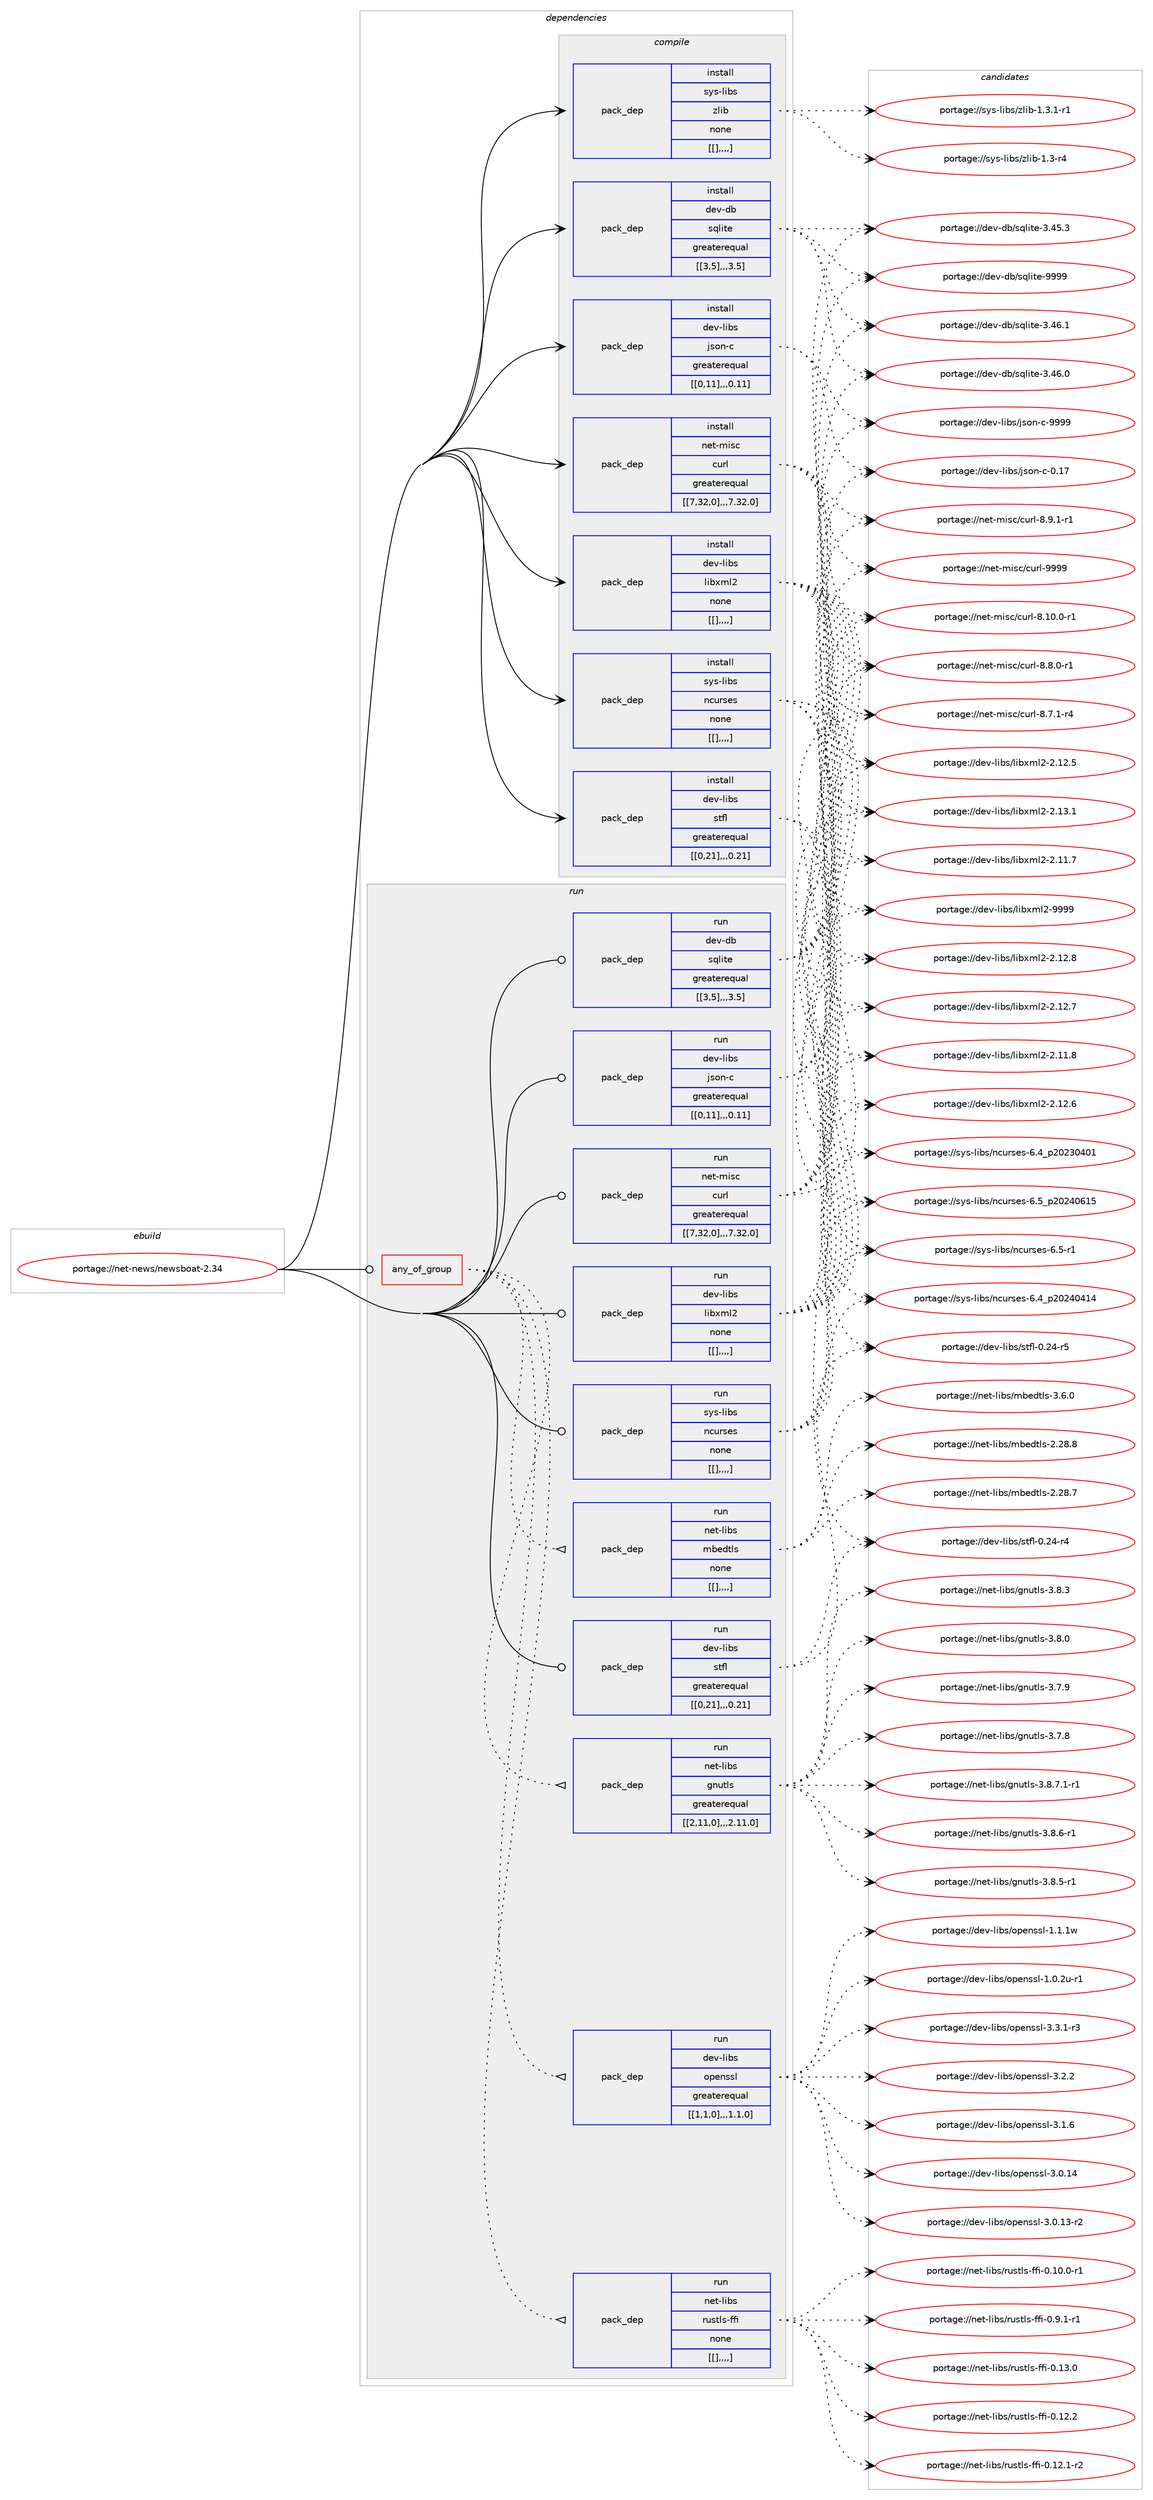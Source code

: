 digraph prolog {

# *************
# Graph options
# *************

newrank=true;
concentrate=true;
compound=true;
graph [rankdir=LR,fontname=Helvetica,fontsize=10,ranksep=1.5];#, ranksep=2.5, nodesep=0.2];
edge  [arrowhead=vee];
node  [fontname=Helvetica,fontsize=10];

# **********
# The ebuild
# **********

subgraph cluster_leftcol {
color=gray;
label=<<i>ebuild</i>>;
id [label="portage://net-news/newsboat-2.34", color=red, width=4, href="../net-news/newsboat-2.34.svg"];
}

# ****************
# The dependencies
# ****************

subgraph cluster_midcol {
color=gray;
label=<<i>dependencies</i>>;
subgraph cluster_compile {
fillcolor="#eeeeee";
style=filled;
label=<<i>compile</i>>;
subgraph pack288982 {
dependency395869 [label=<<TABLE BORDER="0" CELLBORDER="1" CELLSPACING="0" CELLPADDING="4" WIDTH="220"><TR><TD ROWSPAN="6" CELLPADDING="30">pack_dep</TD></TR><TR><TD WIDTH="110">install</TD></TR><TR><TD>dev-db</TD></TR><TR><TD>sqlite</TD></TR><TR><TD>greaterequal</TD></TR><TR><TD>[[3,5],,,3.5]</TD></TR></TABLE>>, shape=none, color=blue];
}
id:e -> dependency395869:w [weight=20,style="solid",arrowhead="vee"];
subgraph pack288983 {
dependency395870 [label=<<TABLE BORDER="0" CELLBORDER="1" CELLSPACING="0" CELLPADDING="4" WIDTH="220"><TR><TD ROWSPAN="6" CELLPADDING="30">pack_dep</TD></TR><TR><TD WIDTH="110">install</TD></TR><TR><TD>dev-libs</TD></TR><TR><TD>json-c</TD></TR><TR><TD>greaterequal</TD></TR><TR><TD>[[0,11],,,0.11]</TD></TR></TABLE>>, shape=none, color=blue];
}
id:e -> dependency395870:w [weight=20,style="solid",arrowhead="vee"];
subgraph pack288984 {
dependency395871 [label=<<TABLE BORDER="0" CELLBORDER="1" CELLSPACING="0" CELLPADDING="4" WIDTH="220"><TR><TD ROWSPAN="6" CELLPADDING="30">pack_dep</TD></TR><TR><TD WIDTH="110">install</TD></TR><TR><TD>dev-libs</TD></TR><TR><TD>libxml2</TD></TR><TR><TD>none</TD></TR><TR><TD>[[],,,,]</TD></TR></TABLE>>, shape=none, color=blue];
}
id:e -> dependency395871:w [weight=20,style="solid",arrowhead="vee"];
subgraph pack288985 {
dependency395872 [label=<<TABLE BORDER="0" CELLBORDER="1" CELLSPACING="0" CELLPADDING="4" WIDTH="220"><TR><TD ROWSPAN="6" CELLPADDING="30">pack_dep</TD></TR><TR><TD WIDTH="110">install</TD></TR><TR><TD>dev-libs</TD></TR><TR><TD>stfl</TD></TR><TR><TD>greaterequal</TD></TR><TR><TD>[[0,21],,,0.21]</TD></TR></TABLE>>, shape=none, color=blue];
}
id:e -> dependency395872:w [weight=20,style="solid",arrowhead="vee"];
subgraph pack288986 {
dependency395873 [label=<<TABLE BORDER="0" CELLBORDER="1" CELLSPACING="0" CELLPADDING="4" WIDTH="220"><TR><TD ROWSPAN="6" CELLPADDING="30">pack_dep</TD></TR><TR><TD WIDTH="110">install</TD></TR><TR><TD>net-misc</TD></TR><TR><TD>curl</TD></TR><TR><TD>greaterequal</TD></TR><TR><TD>[[7,32,0],,,7.32.0]</TD></TR></TABLE>>, shape=none, color=blue];
}
id:e -> dependency395873:w [weight=20,style="solid",arrowhead="vee"];
subgraph pack288987 {
dependency395874 [label=<<TABLE BORDER="0" CELLBORDER="1" CELLSPACING="0" CELLPADDING="4" WIDTH="220"><TR><TD ROWSPAN="6" CELLPADDING="30">pack_dep</TD></TR><TR><TD WIDTH="110">install</TD></TR><TR><TD>sys-libs</TD></TR><TR><TD>ncurses</TD></TR><TR><TD>none</TD></TR><TR><TD>[[],,,,]</TD></TR></TABLE>>, shape=none, color=blue];
}
id:e -> dependency395874:w [weight=20,style="solid",arrowhead="vee"];
subgraph pack288988 {
dependency395875 [label=<<TABLE BORDER="0" CELLBORDER="1" CELLSPACING="0" CELLPADDING="4" WIDTH="220"><TR><TD ROWSPAN="6" CELLPADDING="30">pack_dep</TD></TR><TR><TD WIDTH="110">install</TD></TR><TR><TD>sys-libs</TD></TR><TR><TD>zlib</TD></TR><TR><TD>none</TD></TR><TR><TD>[[],,,,]</TD></TR></TABLE>>, shape=none, color=blue];
}
id:e -> dependency395875:w [weight=20,style="solid",arrowhead="vee"];
}
subgraph cluster_compileandrun {
fillcolor="#eeeeee";
style=filled;
label=<<i>compile and run</i>>;
}
subgraph cluster_run {
fillcolor="#eeeeee";
style=filled;
label=<<i>run</i>>;
subgraph any2709 {
dependency395876 [label=<<TABLE BORDER="0" CELLBORDER="1" CELLSPACING="0" CELLPADDING="4"><TR><TD CELLPADDING="10">any_of_group</TD></TR></TABLE>>, shape=none, color=red];subgraph pack288989 {
dependency395877 [label=<<TABLE BORDER="0" CELLBORDER="1" CELLSPACING="0" CELLPADDING="4" WIDTH="220"><TR><TD ROWSPAN="6" CELLPADDING="30">pack_dep</TD></TR><TR><TD WIDTH="110">run</TD></TR><TR><TD>dev-libs</TD></TR><TR><TD>openssl</TD></TR><TR><TD>greaterequal</TD></TR><TR><TD>[[1,1,0],,,1.1.0]</TD></TR></TABLE>>, shape=none, color=blue];
}
dependency395876:e -> dependency395877:w [weight=20,style="dotted",arrowhead="oinv"];
subgraph pack288990 {
dependency395878 [label=<<TABLE BORDER="0" CELLBORDER="1" CELLSPACING="0" CELLPADDING="4" WIDTH="220"><TR><TD ROWSPAN="6" CELLPADDING="30">pack_dep</TD></TR><TR><TD WIDTH="110">run</TD></TR><TR><TD>net-libs</TD></TR><TR><TD>gnutls</TD></TR><TR><TD>greaterequal</TD></TR><TR><TD>[[2,11,0],,,2.11.0]</TD></TR></TABLE>>, shape=none, color=blue];
}
dependency395876:e -> dependency395878:w [weight=20,style="dotted",arrowhead="oinv"];
subgraph pack288991 {
dependency395879 [label=<<TABLE BORDER="0" CELLBORDER="1" CELLSPACING="0" CELLPADDING="4" WIDTH="220"><TR><TD ROWSPAN="6" CELLPADDING="30">pack_dep</TD></TR><TR><TD WIDTH="110">run</TD></TR><TR><TD>net-libs</TD></TR><TR><TD>mbedtls</TD></TR><TR><TD>none</TD></TR><TR><TD>[[],,,,]</TD></TR></TABLE>>, shape=none, color=blue];
}
dependency395876:e -> dependency395879:w [weight=20,style="dotted",arrowhead="oinv"];
subgraph pack288992 {
dependency395880 [label=<<TABLE BORDER="0" CELLBORDER="1" CELLSPACING="0" CELLPADDING="4" WIDTH="220"><TR><TD ROWSPAN="6" CELLPADDING="30">pack_dep</TD></TR><TR><TD WIDTH="110">run</TD></TR><TR><TD>net-libs</TD></TR><TR><TD>rustls-ffi</TD></TR><TR><TD>none</TD></TR><TR><TD>[[],,,,]</TD></TR></TABLE>>, shape=none, color=blue];
}
dependency395876:e -> dependency395880:w [weight=20,style="dotted",arrowhead="oinv"];
}
id:e -> dependency395876:w [weight=20,style="solid",arrowhead="odot"];
subgraph pack288993 {
dependency395881 [label=<<TABLE BORDER="0" CELLBORDER="1" CELLSPACING="0" CELLPADDING="4" WIDTH="220"><TR><TD ROWSPAN="6" CELLPADDING="30">pack_dep</TD></TR><TR><TD WIDTH="110">run</TD></TR><TR><TD>dev-db</TD></TR><TR><TD>sqlite</TD></TR><TR><TD>greaterequal</TD></TR><TR><TD>[[3,5],,,3.5]</TD></TR></TABLE>>, shape=none, color=blue];
}
id:e -> dependency395881:w [weight=20,style="solid",arrowhead="odot"];
subgraph pack288994 {
dependency395882 [label=<<TABLE BORDER="0" CELLBORDER="1" CELLSPACING="0" CELLPADDING="4" WIDTH="220"><TR><TD ROWSPAN="6" CELLPADDING="30">pack_dep</TD></TR><TR><TD WIDTH="110">run</TD></TR><TR><TD>dev-libs</TD></TR><TR><TD>json-c</TD></TR><TR><TD>greaterequal</TD></TR><TR><TD>[[0,11],,,0.11]</TD></TR></TABLE>>, shape=none, color=blue];
}
id:e -> dependency395882:w [weight=20,style="solid",arrowhead="odot"];
subgraph pack288995 {
dependency395883 [label=<<TABLE BORDER="0" CELLBORDER="1" CELLSPACING="0" CELLPADDING="4" WIDTH="220"><TR><TD ROWSPAN="6" CELLPADDING="30">pack_dep</TD></TR><TR><TD WIDTH="110">run</TD></TR><TR><TD>dev-libs</TD></TR><TR><TD>libxml2</TD></TR><TR><TD>none</TD></TR><TR><TD>[[],,,,]</TD></TR></TABLE>>, shape=none, color=blue];
}
id:e -> dependency395883:w [weight=20,style="solid",arrowhead="odot"];
subgraph pack288996 {
dependency395884 [label=<<TABLE BORDER="0" CELLBORDER="1" CELLSPACING="0" CELLPADDING="4" WIDTH="220"><TR><TD ROWSPAN="6" CELLPADDING="30">pack_dep</TD></TR><TR><TD WIDTH="110">run</TD></TR><TR><TD>dev-libs</TD></TR><TR><TD>stfl</TD></TR><TR><TD>greaterequal</TD></TR><TR><TD>[[0,21],,,0.21]</TD></TR></TABLE>>, shape=none, color=blue];
}
id:e -> dependency395884:w [weight=20,style="solid",arrowhead="odot"];
subgraph pack288997 {
dependency395885 [label=<<TABLE BORDER="0" CELLBORDER="1" CELLSPACING="0" CELLPADDING="4" WIDTH="220"><TR><TD ROWSPAN="6" CELLPADDING="30">pack_dep</TD></TR><TR><TD WIDTH="110">run</TD></TR><TR><TD>net-misc</TD></TR><TR><TD>curl</TD></TR><TR><TD>greaterequal</TD></TR><TR><TD>[[7,32,0],,,7.32.0]</TD></TR></TABLE>>, shape=none, color=blue];
}
id:e -> dependency395885:w [weight=20,style="solid",arrowhead="odot"];
subgraph pack288998 {
dependency395886 [label=<<TABLE BORDER="0" CELLBORDER="1" CELLSPACING="0" CELLPADDING="4" WIDTH="220"><TR><TD ROWSPAN="6" CELLPADDING="30">pack_dep</TD></TR><TR><TD WIDTH="110">run</TD></TR><TR><TD>sys-libs</TD></TR><TR><TD>ncurses</TD></TR><TR><TD>none</TD></TR><TR><TD>[[],,,,]</TD></TR></TABLE>>, shape=none, color=blue];
}
id:e -> dependency395886:w [weight=20,style="solid",arrowhead="odot"];
}
}

# **************
# The candidates
# **************

subgraph cluster_choices {
rank=same;
color=gray;
label=<<i>candidates</i>>;

subgraph choice288982 {
color=black;
nodesep=1;
choice1001011184510098471151131081051161014557575757 [label="portage://dev-db/sqlite-9999", color=red, width=4,href="../dev-db/sqlite-9999.svg"];
choice10010111845100984711511310810511610145514652544649 [label="portage://dev-db/sqlite-3.46.1", color=red, width=4,href="../dev-db/sqlite-3.46.1.svg"];
choice10010111845100984711511310810511610145514652544648 [label="portage://dev-db/sqlite-3.46.0", color=red, width=4,href="../dev-db/sqlite-3.46.0.svg"];
choice10010111845100984711511310810511610145514652534651 [label="portage://dev-db/sqlite-3.45.3", color=red, width=4,href="../dev-db/sqlite-3.45.3.svg"];
dependency395869:e -> choice1001011184510098471151131081051161014557575757:w [style=dotted,weight="100"];
dependency395869:e -> choice10010111845100984711511310810511610145514652544649:w [style=dotted,weight="100"];
dependency395869:e -> choice10010111845100984711511310810511610145514652544648:w [style=dotted,weight="100"];
dependency395869:e -> choice10010111845100984711511310810511610145514652534651:w [style=dotted,weight="100"];
}
subgraph choice288983 {
color=black;
nodesep=1;
choice10010111845108105981154710611511111045994557575757 [label="portage://dev-libs/json-c-9999", color=red, width=4,href="../dev-libs/json-c-9999.svg"];
choice10010111845108105981154710611511111045994548464955 [label="portage://dev-libs/json-c-0.17", color=red, width=4,href="../dev-libs/json-c-0.17.svg"];
dependency395870:e -> choice10010111845108105981154710611511111045994557575757:w [style=dotted,weight="100"];
dependency395870:e -> choice10010111845108105981154710611511111045994548464955:w [style=dotted,weight="100"];
}
subgraph choice288984 {
color=black;
nodesep=1;
choice10010111845108105981154710810598120109108504557575757 [label="portage://dev-libs/libxml2-9999", color=red, width=4,href="../dev-libs/libxml2-9999.svg"];
choice100101118451081059811547108105981201091085045504649514649 [label="portage://dev-libs/libxml2-2.13.1", color=red, width=4,href="../dev-libs/libxml2-2.13.1.svg"];
choice100101118451081059811547108105981201091085045504649504656 [label="portage://dev-libs/libxml2-2.12.8", color=red, width=4,href="../dev-libs/libxml2-2.12.8.svg"];
choice100101118451081059811547108105981201091085045504649504655 [label="portage://dev-libs/libxml2-2.12.7", color=red, width=4,href="../dev-libs/libxml2-2.12.7.svg"];
choice100101118451081059811547108105981201091085045504649504654 [label="portage://dev-libs/libxml2-2.12.6", color=red, width=4,href="../dev-libs/libxml2-2.12.6.svg"];
choice100101118451081059811547108105981201091085045504649504653 [label="portage://dev-libs/libxml2-2.12.5", color=red, width=4,href="../dev-libs/libxml2-2.12.5.svg"];
choice100101118451081059811547108105981201091085045504649494656 [label="portage://dev-libs/libxml2-2.11.8", color=red, width=4,href="../dev-libs/libxml2-2.11.8.svg"];
choice100101118451081059811547108105981201091085045504649494655 [label="portage://dev-libs/libxml2-2.11.7", color=red, width=4,href="../dev-libs/libxml2-2.11.7.svg"];
dependency395871:e -> choice10010111845108105981154710810598120109108504557575757:w [style=dotted,weight="100"];
dependency395871:e -> choice100101118451081059811547108105981201091085045504649514649:w [style=dotted,weight="100"];
dependency395871:e -> choice100101118451081059811547108105981201091085045504649504656:w [style=dotted,weight="100"];
dependency395871:e -> choice100101118451081059811547108105981201091085045504649504655:w [style=dotted,weight="100"];
dependency395871:e -> choice100101118451081059811547108105981201091085045504649504654:w [style=dotted,weight="100"];
dependency395871:e -> choice100101118451081059811547108105981201091085045504649504653:w [style=dotted,weight="100"];
dependency395871:e -> choice100101118451081059811547108105981201091085045504649494656:w [style=dotted,weight="100"];
dependency395871:e -> choice100101118451081059811547108105981201091085045504649494655:w [style=dotted,weight="100"];
}
subgraph choice288985 {
color=black;
nodesep=1;
choice10010111845108105981154711511610210845484650524511453 [label="portage://dev-libs/stfl-0.24-r5", color=red, width=4,href="../dev-libs/stfl-0.24-r5.svg"];
choice10010111845108105981154711511610210845484650524511452 [label="portage://dev-libs/stfl-0.24-r4", color=red, width=4,href="../dev-libs/stfl-0.24-r4.svg"];
dependency395872:e -> choice10010111845108105981154711511610210845484650524511453:w [style=dotted,weight="100"];
dependency395872:e -> choice10010111845108105981154711511610210845484650524511452:w [style=dotted,weight="100"];
}
subgraph choice288986 {
color=black;
nodesep=1;
choice110101116451091051159947991171141084557575757 [label="portage://net-misc/curl-9999", color=red, width=4,href="../net-misc/curl-9999.svg"];
choice11010111645109105115994799117114108455646494846484511449 [label="portage://net-misc/curl-8.10.0-r1", color=red, width=4,href="../net-misc/curl-8.10.0-r1.svg"];
choice110101116451091051159947991171141084556465746494511449 [label="portage://net-misc/curl-8.9.1-r1", color=red, width=4,href="../net-misc/curl-8.9.1-r1.svg"];
choice110101116451091051159947991171141084556465646484511449 [label="portage://net-misc/curl-8.8.0-r1", color=red, width=4,href="../net-misc/curl-8.8.0-r1.svg"];
choice110101116451091051159947991171141084556465546494511452 [label="portage://net-misc/curl-8.7.1-r4", color=red, width=4,href="../net-misc/curl-8.7.1-r4.svg"];
dependency395873:e -> choice110101116451091051159947991171141084557575757:w [style=dotted,weight="100"];
dependency395873:e -> choice11010111645109105115994799117114108455646494846484511449:w [style=dotted,weight="100"];
dependency395873:e -> choice110101116451091051159947991171141084556465746494511449:w [style=dotted,weight="100"];
dependency395873:e -> choice110101116451091051159947991171141084556465646484511449:w [style=dotted,weight="100"];
dependency395873:e -> choice110101116451091051159947991171141084556465546494511452:w [style=dotted,weight="100"];
}
subgraph choice288987 {
color=black;
nodesep=1;
choice1151211154510810598115471109911711411510111545544653951125048505248544953 [label="portage://sys-libs/ncurses-6.5_p20240615", color=red, width=4,href="../sys-libs/ncurses-6.5_p20240615.svg"];
choice11512111545108105981154711099117114115101115455446534511449 [label="portage://sys-libs/ncurses-6.5-r1", color=red, width=4,href="../sys-libs/ncurses-6.5-r1.svg"];
choice1151211154510810598115471109911711411510111545544652951125048505248524952 [label="portage://sys-libs/ncurses-6.4_p20240414", color=red, width=4,href="../sys-libs/ncurses-6.4_p20240414.svg"];
choice1151211154510810598115471109911711411510111545544652951125048505148524849 [label="portage://sys-libs/ncurses-6.4_p20230401", color=red, width=4,href="../sys-libs/ncurses-6.4_p20230401.svg"];
dependency395874:e -> choice1151211154510810598115471109911711411510111545544653951125048505248544953:w [style=dotted,weight="100"];
dependency395874:e -> choice11512111545108105981154711099117114115101115455446534511449:w [style=dotted,weight="100"];
dependency395874:e -> choice1151211154510810598115471109911711411510111545544652951125048505248524952:w [style=dotted,weight="100"];
dependency395874:e -> choice1151211154510810598115471109911711411510111545544652951125048505148524849:w [style=dotted,weight="100"];
}
subgraph choice288988 {
color=black;
nodesep=1;
choice115121115451081059811547122108105984549465146494511449 [label="portage://sys-libs/zlib-1.3.1-r1", color=red, width=4,href="../sys-libs/zlib-1.3.1-r1.svg"];
choice11512111545108105981154712210810598454946514511452 [label="portage://sys-libs/zlib-1.3-r4", color=red, width=4,href="../sys-libs/zlib-1.3-r4.svg"];
dependency395875:e -> choice115121115451081059811547122108105984549465146494511449:w [style=dotted,weight="100"];
dependency395875:e -> choice11512111545108105981154712210810598454946514511452:w [style=dotted,weight="100"];
}
subgraph choice288989 {
color=black;
nodesep=1;
choice1001011184510810598115471111121011101151151084551465146494511451 [label="portage://dev-libs/openssl-3.3.1-r3", color=red, width=4,href="../dev-libs/openssl-3.3.1-r3.svg"];
choice100101118451081059811547111112101110115115108455146504650 [label="portage://dev-libs/openssl-3.2.2", color=red, width=4,href="../dev-libs/openssl-3.2.2.svg"];
choice100101118451081059811547111112101110115115108455146494654 [label="portage://dev-libs/openssl-3.1.6", color=red, width=4,href="../dev-libs/openssl-3.1.6.svg"];
choice10010111845108105981154711111210111011511510845514648464952 [label="portage://dev-libs/openssl-3.0.14", color=red, width=4,href="../dev-libs/openssl-3.0.14.svg"];
choice100101118451081059811547111112101110115115108455146484649514511450 [label="portage://dev-libs/openssl-3.0.13-r2", color=red, width=4,href="../dev-libs/openssl-3.0.13-r2.svg"];
choice100101118451081059811547111112101110115115108454946494649119 [label="portage://dev-libs/openssl-1.1.1w", color=red, width=4,href="../dev-libs/openssl-1.1.1w.svg"];
choice1001011184510810598115471111121011101151151084549464846501174511449 [label="portage://dev-libs/openssl-1.0.2u-r1", color=red, width=4,href="../dev-libs/openssl-1.0.2u-r1.svg"];
dependency395877:e -> choice1001011184510810598115471111121011101151151084551465146494511451:w [style=dotted,weight="100"];
dependency395877:e -> choice100101118451081059811547111112101110115115108455146504650:w [style=dotted,weight="100"];
dependency395877:e -> choice100101118451081059811547111112101110115115108455146494654:w [style=dotted,weight="100"];
dependency395877:e -> choice10010111845108105981154711111210111011511510845514648464952:w [style=dotted,weight="100"];
dependency395877:e -> choice100101118451081059811547111112101110115115108455146484649514511450:w [style=dotted,weight="100"];
dependency395877:e -> choice100101118451081059811547111112101110115115108454946494649119:w [style=dotted,weight="100"];
dependency395877:e -> choice1001011184510810598115471111121011101151151084549464846501174511449:w [style=dotted,weight="100"];
}
subgraph choice288990 {
color=black;
nodesep=1;
choice11010111645108105981154710311011711610811545514656465546494511449 [label="portage://net-libs/gnutls-3.8.7.1-r1", color=red, width=4,href="../net-libs/gnutls-3.8.7.1-r1.svg"];
choice1101011164510810598115471031101171161081154551465646544511449 [label="portage://net-libs/gnutls-3.8.6-r1", color=red, width=4,href="../net-libs/gnutls-3.8.6-r1.svg"];
choice1101011164510810598115471031101171161081154551465646534511449 [label="portage://net-libs/gnutls-3.8.5-r1", color=red, width=4,href="../net-libs/gnutls-3.8.5-r1.svg"];
choice110101116451081059811547103110117116108115455146564651 [label="portage://net-libs/gnutls-3.8.3", color=red, width=4,href="../net-libs/gnutls-3.8.3.svg"];
choice110101116451081059811547103110117116108115455146564648 [label="portage://net-libs/gnutls-3.8.0", color=red, width=4,href="../net-libs/gnutls-3.8.0.svg"];
choice110101116451081059811547103110117116108115455146554657 [label="portage://net-libs/gnutls-3.7.9", color=red, width=4,href="../net-libs/gnutls-3.7.9.svg"];
choice110101116451081059811547103110117116108115455146554656 [label="portage://net-libs/gnutls-3.7.8", color=red, width=4,href="../net-libs/gnutls-3.7.8.svg"];
dependency395878:e -> choice11010111645108105981154710311011711610811545514656465546494511449:w [style=dotted,weight="100"];
dependency395878:e -> choice1101011164510810598115471031101171161081154551465646544511449:w [style=dotted,weight="100"];
dependency395878:e -> choice1101011164510810598115471031101171161081154551465646534511449:w [style=dotted,weight="100"];
dependency395878:e -> choice110101116451081059811547103110117116108115455146564651:w [style=dotted,weight="100"];
dependency395878:e -> choice110101116451081059811547103110117116108115455146564648:w [style=dotted,weight="100"];
dependency395878:e -> choice110101116451081059811547103110117116108115455146554657:w [style=dotted,weight="100"];
dependency395878:e -> choice110101116451081059811547103110117116108115455146554656:w [style=dotted,weight="100"];
}
subgraph choice288991 {
color=black;
nodesep=1;
choice11010111645108105981154710998101100116108115455146544648 [label="portage://net-libs/mbedtls-3.6.0", color=red, width=4,href="../net-libs/mbedtls-3.6.0.svg"];
choice1101011164510810598115471099810110011610811545504650564656 [label="portage://net-libs/mbedtls-2.28.8", color=red, width=4,href="../net-libs/mbedtls-2.28.8.svg"];
choice1101011164510810598115471099810110011610811545504650564655 [label="portage://net-libs/mbedtls-2.28.7", color=red, width=4,href="../net-libs/mbedtls-2.28.7.svg"];
dependency395879:e -> choice11010111645108105981154710998101100116108115455146544648:w [style=dotted,weight="100"];
dependency395879:e -> choice1101011164510810598115471099810110011610811545504650564656:w [style=dotted,weight="100"];
dependency395879:e -> choice1101011164510810598115471099810110011610811545504650564655:w [style=dotted,weight="100"];
}
subgraph choice288992 {
color=black;
nodesep=1;
choice1101011164510810598115471141171151161081154510210210545484649514648 [label="portage://net-libs/rustls-ffi-0.13.0", color=red, width=4,href="../net-libs/rustls-ffi-0.13.0.svg"];
choice1101011164510810598115471141171151161081154510210210545484649504650 [label="portage://net-libs/rustls-ffi-0.12.2", color=red, width=4,href="../net-libs/rustls-ffi-0.12.2.svg"];
choice11010111645108105981154711411711511610811545102102105454846495046494511450 [label="portage://net-libs/rustls-ffi-0.12.1-r2", color=red, width=4,href="../net-libs/rustls-ffi-0.12.1-r2.svg"];
choice11010111645108105981154711411711511610811545102102105454846494846484511449 [label="portage://net-libs/rustls-ffi-0.10.0-r1", color=red, width=4,href="../net-libs/rustls-ffi-0.10.0-r1.svg"];
choice110101116451081059811547114117115116108115451021021054548465746494511449 [label="portage://net-libs/rustls-ffi-0.9.1-r1", color=red, width=4,href="../net-libs/rustls-ffi-0.9.1-r1.svg"];
dependency395880:e -> choice1101011164510810598115471141171151161081154510210210545484649514648:w [style=dotted,weight="100"];
dependency395880:e -> choice1101011164510810598115471141171151161081154510210210545484649504650:w [style=dotted,weight="100"];
dependency395880:e -> choice11010111645108105981154711411711511610811545102102105454846495046494511450:w [style=dotted,weight="100"];
dependency395880:e -> choice11010111645108105981154711411711511610811545102102105454846494846484511449:w [style=dotted,weight="100"];
dependency395880:e -> choice110101116451081059811547114117115116108115451021021054548465746494511449:w [style=dotted,weight="100"];
}
subgraph choice288993 {
color=black;
nodesep=1;
choice1001011184510098471151131081051161014557575757 [label="portage://dev-db/sqlite-9999", color=red, width=4,href="../dev-db/sqlite-9999.svg"];
choice10010111845100984711511310810511610145514652544649 [label="portage://dev-db/sqlite-3.46.1", color=red, width=4,href="../dev-db/sqlite-3.46.1.svg"];
choice10010111845100984711511310810511610145514652544648 [label="portage://dev-db/sqlite-3.46.0", color=red, width=4,href="../dev-db/sqlite-3.46.0.svg"];
choice10010111845100984711511310810511610145514652534651 [label="portage://dev-db/sqlite-3.45.3", color=red, width=4,href="../dev-db/sqlite-3.45.3.svg"];
dependency395881:e -> choice1001011184510098471151131081051161014557575757:w [style=dotted,weight="100"];
dependency395881:e -> choice10010111845100984711511310810511610145514652544649:w [style=dotted,weight="100"];
dependency395881:e -> choice10010111845100984711511310810511610145514652544648:w [style=dotted,weight="100"];
dependency395881:e -> choice10010111845100984711511310810511610145514652534651:w [style=dotted,weight="100"];
}
subgraph choice288994 {
color=black;
nodesep=1;
choice10010111845108105981154710611511111045994557575757 [label="portage://dev-libs/json-c-9999", color=red, width=4,href="../dev-libs/json-c-9999.svg"];
choice10010111845108105981154710611511111045994548464955 [label="portage://dev-libs/json-c-0.17", color=red, width=4,href="../dev-libs/json-c-0.17.svg"];
dependency395882:e -> choice10010111845108105981154710611511111045994557575757:w [style=dotted,weight="100"];
dependency395882:e -> choice10010111845108105981154710611511111045994548464955:w [style=dotted,weight="100"];
}
subgraph choice288995 {
color=black;
nodesep=1;
choice10010111845108105981154710810598120109108504557575757 [label="portage://dev-libs/libxml2-9999", color=red, width=4,href="../dev-libs/libxml2-9999.svg"];
choice100101118451081059811547108105981201091085045504649514649 [label="portage://dev-libs/libxml2-2.13.1", color=red, width=4,href="../dev-libs/libxml2-2.13.1.svg"];
choice100101118451081059811547108105981201091085045504649504656 [label="portage://dev-libs/libxml2-2.12.8", color=red, width=4,href="../dev-libs/libxml2-2.12.8.svg"];
choice100101118451081059811547108105981201091085045504649504655 [label="portage://dev-libs/libxml2-2.12.7", color=red, width=4,href="../dev-libs/libxml2-2.12.7.svg"];
choice100101118451081059811547108105981201091085045504649504654 [label="portage://dev-libs/libxml2-2.12.6", color=red, width=4,href="../dev-libs/libxml2-2.12.6.svg"];
choice100101118451081059811547108105981201091085045504649504653 [label="portage://dev-libs/libxml2-2.12.5", color=red, width=4,href="../dev-libs/libxml2-2.12.5.svg"];
choice100101118451081059811547108105981201091085045504649494656 [label="portage://dev-libs/libxml2-2.11.8", color=red, width=4,href="../dev-libs/libxml2-2.11.8.svg"];
choice100101118451081059811547108105981201091085045504649494655 [label="portage://dev-libs/libxml2-2.11.7", color=red, width=4,href="../dev-libs/libxml2-2.11.7.svg"];
dependency395883:e -> choice10010111845108105981154710810598120109108504557575757:w [style=dotted,weight="100"];
dependency395883:e -> choice100101118451081059811547108105981201091085045504649514649:w [style=dotted,weight="100"];
dependency395883:e -> choice100101118451081059811547108105981201091085045504649504656:w [style=dotted,weight="100"];
dependency395883:e -> choice100101118451081059811547108105981201091085045504649504655:w [style=dotted,weight="100"];
dependency395883:e -> choice100101118451081059811547108105981201091085045504649504654:w [style=dotted,weight="100"];
dependency395883:e -> choice100101118451081059811547108105981201091085045504649504653:w [style=dotted,weight="100"];
dependency395883:e -> choice100101118451081059811547108105981201091085045504649494656:w [style=dotted,weight="100"];
dependency395883:e -> choice100101118451081059811547108105981201091085045504649494655:w [style=dotted,weight="100"];
}
subgraph choice288996 {
color=black;
nodesep=1;
choice10010111845108105981154711511610210845484650524511453 [label="portage://dev-libs/stfl-0.24-r5", color=red, width=4,href="../dev-libs/stfl-0.24-r5.svg"];
choice10010111845108105981154711511610210845484650524511452 [label="portage://dev-libs/stfl-0.24-r4", color=red, width=4,href="../dev-libs/stfl-0.24-r4.svg"];
dependency395884:e -> choice10010111845108105981154711511610210845484650524511453:w [style=dotted,weight="100"];
dependency395884:e -> choice10010111845108105981154711511610210845484650524511452:w [style=dotted,weight="100"];
}
subgraph choice288997 {
color=black;
nodesep=1;
choice110101116451091051159947991171141084557575757 [label="portage://net-misc/curl-9999", color=red, width=4,href="../net-misc/curl-9999.svg"];
choice11010111645109105115994799117114108455646494846484511449 [label="portage://net-misc/curl-8.10.0-r1", color=red, width=4,href="../net-misc/curl-8.10.0-r1.svg"];
choice110101116451091051159947991171141084556465746494511449 [label="portage://net-misc/curl-8.9.1-r1", color=red, width=4,href="../net-misc/curl-8.9.1-r1.svg"];
choice110101116451091051159947991171141084556465646484511449 [label="portage://net-misc/curl-8.8.0-r1", color=red, width=4,href="../net-misc/curl-8.8.0-r1.svg"];
choice110101116451091051159947991171141084556465546494511452 [label="portage://net-misc/curl-8.7.1-r4", color=red, width=4,href="../net-misc/curl-8.7.1-r4.svg"];
dependency395885:e -> choice110101116451091051159947991171141084557575757:w [style=dotted,weight="100"];
dependency395885:e -> choice11010111645109105115994799117114108455646494846484511449:w [style=dotted,weight="100"];
dependency395885:e -> choice110101116451091051159947991171141084556465746494511449:w [style=dotted,weight="100"];
dependency395885:e -> choice110101116451091051159947991171141084556465646484511449:w [style=dotted,weight="100"];
dependency395885:e -> choice110101116451091051159947991171141084556465546494511452:w [style=dotted,weight="100"];
}
subgraph choice288998 {
color=black;
nodesep=1;
choice1151211154510810598115471109911711411510111545544653951125048505248544953 [label="portage://sys-libs/ncurses-6.5_p20240615", color=red, width=4,href="../sys-libs/ncurses-6.5_p20240615.svg"];
choice11512111545108105981154711099117114115101115455446534511449 [label="portage://sys-libs/ncurses-6.5-r1", color=red, width=4,href="../sys-libs/ncurses-6.5-r1.svg"];
choice1151211154510810598115471109911711411510111545544652951125048505248524952 [label="portage://sys-libs/ncurses-6.4_p20240414", color=red, width=4,href="../sys-libs/ncurses-6.4_p20240414.svg"];
choice1151211154510810598115471109911711411510111545544652951125048505148524849 [label="portage://sys-libs/ncurses-6.4_p20230401", color=red, width=4,href="../sys-libs/ncurses-6.4_p20230401.svg"];
dependency395886:e -> choice1151211154510810598115471109911711411510111545544653951125048505248544953:w [style=dotted,weight="100"];
dependency395886:e -> choice11512111545108105981154711099117114115101115455446534511449:w [style=dotted,weight="100"];
dependency395886:e -> choice1151211154510810598115471109911711411510111545544652951125048505248524952:w [style=dotted,weight="100"];
dependency395886:e -> choice1151211154510810598115471109911711411510111545544652951125048505148524849:w [style=dotted,weight="100"];
}
}

}
